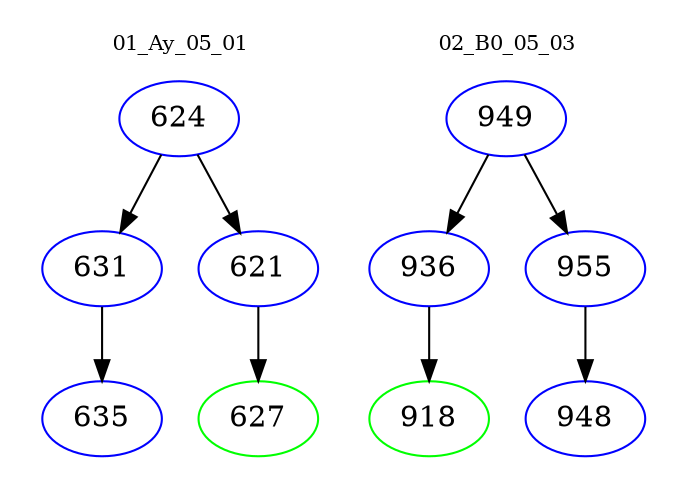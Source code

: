 digraph{
subgraph cluster_0 {
color = white
label = "01_Ay_05_01";
fontsize=10;
T0_624 [label="624", color="blue"]
T0_624 -> T0_631 [color="black"]
T0_631 [label="631", color="blue"]
T0_631 -> T0_635 [color="black"]
T0_635 [label="635", color="blue"]
T0_624 -> T0_621 [color="black"]
T0_621 [label="621", color="blue"]
T0_621 -> T0_627 [color="black"]
T0_627 [label="627", color="green"]
}
subgraph cluster_1 {
color = white
label = "02_B0_05_03";
fontsize=10;
T1_949 [label="949", color="blue"]
T1_949 -> T1_936 [color="black"]
T1_936 [label="936", color="blue"]
T1_936 -> T1_918 [color="black"]
T1_918 [label="918", color="green"]
T1_949 -> T1_955 [color="black"]
T1_955 [label="955", color="blue"]
T1_955 -> T1_948 [color="black"]
T1_948 [label="948", color="blue"]
}
}

